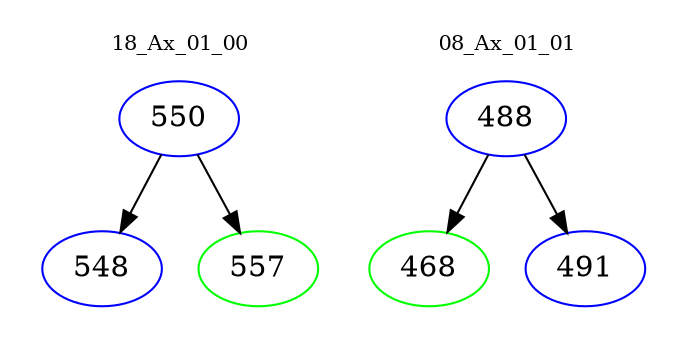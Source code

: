 digraph{
subgraph cluster_0 {
color = white
label = "18_Ax_01_00";
fontsize=10;
T0_550 [label="550", color="blue"]
T0_550 -> T0_548 [color="black"]
T0_548 [label="548", color="blue"]
T0_550 -> T0_557 [color="black"]
T0_557 [label="557", color="green"]
}
subgraph cluster_1 {
color = white
label = "08_Ax_01_01";
fontsize=10;
T1_488 [label="488", color="blue"]
T1_488 -> T1_468 [color="black"]
T1_468 [label="468", color="green"]
T1_488 -> T1_491 [color="black"]
T1_491 [label="491", color="blue"]
}
}
